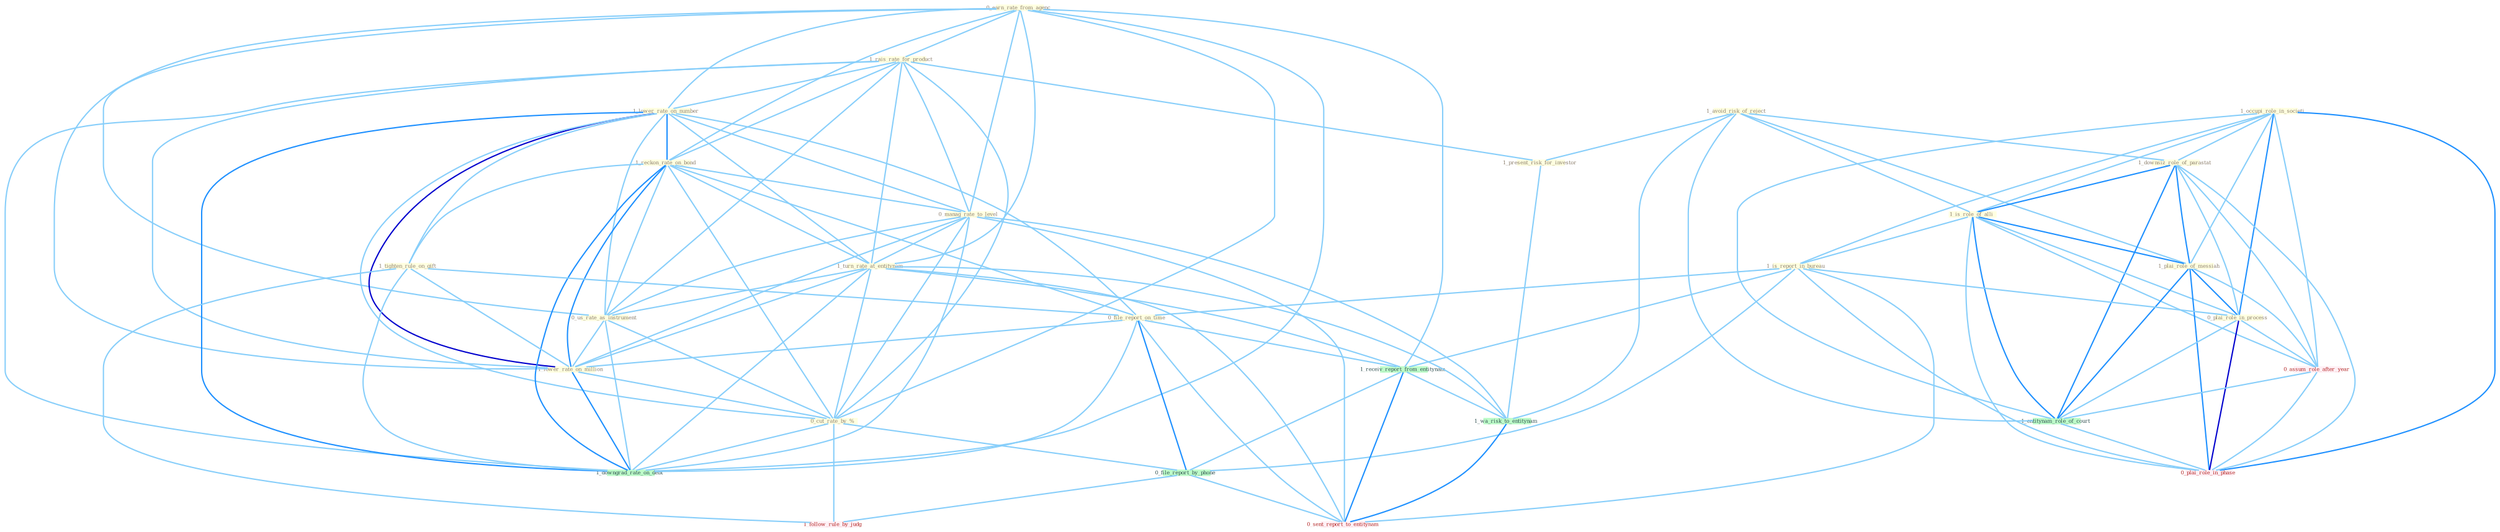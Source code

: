 Graph G{ 
    node
    [shape=polygon,style=filled,width=.5,height=.06,color="#BDFCC9",fixedsize=true,fontsize=4,
    fontcolor="#2f4f4f"];
    {node
    [color="#ffffe0", fontcolor="#8b7d6b"] "0_earn_rate_from_agenc " "1_rais_rate_for_product " "1_lower_rate_on_number " "1_avoid_risk_of_reject " "1_occupi_role_in_societi " "1_downsiz_role_of_parastat " "1_reckon_rate_on_bond " "1_is_role_of_alli " "1_tighten_rule_on_gift " "1_plai_role_of_messiah " "1_present_risk_for_investor " "0_manag_rate_to_level " "1_is_report_in_bureau " "1_turn_rate_at_entitynam " "0_file_report_on_time " "0_plai_role_in_process " "0_us_rate_as_instrument " "1_lower_rate_on_million " "0_cut_rate_by_% "}
{node [color="#fff0f5", fontcolor="#b22222"] "0_assum_role_after_year " "1_follow_rule_by_judg " "0_sent_report_to_entitynam " "0_plai_role_in_phase "}
edge [color="#B0E2FF"];

	"0_earn_rate_from_agenc " -- "1_rais_rate_for_product " [w="1", color="#87cefa" ];
	"0_earn_rate_from_agenc " -- "1_lower_rate_on_number " [w="1", color="#87cefa" ];
	"0_earn_rate_from_agenc " -- "1_reckon_rate_on_bond " [w="1", color="#87cefa" ];
	"0_earn_rate_from_agenc " -- "0_manag_rate_to_level " [w="1", color="#87cefa" ];
	"0_earn_rate_from_agenc " -- "1_turn_rate_at_entitynam " [w="1", color="#87cefa" ];
	"0_earn_rate_from_agenc " -- "0_us_rate_as_instrument " [w="1", color="#87cefa" ];
	"0_earn_rate_from_agenc " -- "1_lower_rate_on_million " [w="1", color="#87cefa" ];
	"0_earn_rate_from_agenc " -- "0_cut_rate_by_% " [w="1", color="#87cefa" ];
	"0_earn_rate_from_agenc " -- "1_receiv_report_from_entitynam " [w="1", color="#87cefa" ];
	"0_earn_rate_from_agenc " -- "1_downgrad_rate_on_debt " [w="1", color="#87cefa" ];
	"1_rais_rate_for_product " -- "1_lower_rate_on_number " [w="1", color="#87cefa" ];
	"1_rais_rate_for_product " -- "1_reckon_rate_on_bond " [w="1", color="#87cefa" ];
	"1_rais_rate_for_product " -- "1_present_risk_for_investor " [w="1", color="#87cefa" ];
	"1_rais_rate_for_product " -- "0_manag_rate_to_level " [w="1", color="#87cefa" ];
	"1_rais_rate_for_product " -- "1_turn_rate_at_entitynam " [w="1", color="#87cefa" ];
	"1_rais_rate_for_product " -- "0_us_rate_as_instrument " [w="1", color="#87cefa" ];
	"1_rais_rate_for_product " -- "1_lower_rate_on_million " [w="1", color="#87cefa" ];
	"1_rais_rate_for_product " -- "0_cut_rate_by_% " [w="1", color="#87cefa" ];
	"1_rais_rate_for_product " -- "1_downgrad_rate_on_debt " [w="1", color="#87cefa" ];
	"1_lower_rate_on_number " -- "1_reckon_rate_on_bond " [w="2", color="#1e90ff" , len=0.8];
	"1_lower_rate_on_number " -- "1_tighten_rule_on_gift " [w="1", color="#87cefa" ];
	"1_lower_rate_on_number " -- "0_manag_rate_to_level " [w="1", color="#87cefa" ];
	"1_lower_rate_on_number " -- "1_turn_rate_at_entitynam " [w="1", color="#87cefa" ];
	"1_lower_rate_on_number " -- "0_file_report_on_time " [w="1", color="#87cefa" ];
	"1_lower_rate_on_number " -- "0_us_rate_as_instrument " [w="1", color="#87cefa" ];
	"1_lower_rate_on_number " -- "1_lower_rate_on_million " [w="3", color="#0000cd" , len=0.6];
	"1_lower_rate_on_number " -- "0_cut_rate_by_% " [w="1", color="#87cefa" ];
	"1_lower_rate_on_number " -- "1_downgrad_rate_on_debt " [w="2", color="#1e90ff" , len=0.8];
	"1_avoid_risk_of_reject " -- "1_downsiz_role_of_parastat " [w="1", color="#87cefa" ];
	"1_avoid_risk_of_reject " -- "1_is_role_of_alli " [w="1", color="#87cefa" ];
	"1_avoid_risk_of_reject " -- "1_plai_role_of_messiah " [w="1", color="#87cefa" ];
	"1_avoid_risk_of_reject " -- "1_present_risk_for_investor " [w="1", color="#87cefa" ];
	"1_avoid_risk_of_reject " -- "1_entitynam_role_of_court " [w="1", color="#87cefa" ];
	"1_avoid_risk_of_reject " -- "1_wa_risk_to_entitynam " [w="1", color="#87cefa" ];
	"1_occupi_role_in_societi " -- "1_downsiz_role_of_parastat " [w="1", color="#87cefa" ];
	"1_occupi_role_in_societi " -- "1_is_role_of_alli " [w="1", color="#87cefa" ];
	"1_occupi_role_in_societi " -- "1_plai_role_of_messiah " [w="1", color="#87cefa" ];
	"1_occupi_role_in_societi " -- "1_is_report_in_bureau " [w="1", color="#87cefa" ];
	"1_occupi_role_in_societi " -- "0_plai_role_in_process " [w="2", color="#1e90ff" , len=0.8];
	"1_occupi_role_in_societi " -- "0_assum_role_after_year " [w="1", color="#87cefa" ];
	"1_occupi_role_in_societi " -- "1_entitynam_role_of_court " [w="1", color="#87cefa" ];
	"1_occupi_role_in_societi " -- "0_plai_role_in_phase " [w="2", color="#1e90ff" , len=0.8];
	"1_downsiz_role_of_parastat " -- "1_is_role_of_alli " [w="2", color="#1e90ff" , len=0.8];
	"1_downsiz_role_of_parastat " -- "1_plai_role_of_messiah " [w="2", color="#1e90ff" , len=0.8];
	"1_downsiz_role_of_parastat " -- "0_plai_role_in_process " [w="1", color="#87cefa" ];
	"1_downsiz_role_of_parastat " -- "0_assum_role_after_year " [w="1", color="#87cefa" ];
	"1_downsiz_role_of_parastat " -- "1_entitynam_role_of_court " [w="2", color="#1e90ff" , len=0.8];
	"1_downsiz_role_of_parastat " -- "0_plai_role_in_phase " [w="1", color="#87cefa" ];
	"1_reckon_rate_on_bond " -- "1_tighten_rule_on_gift " [w="1", color="#87cefa" ];
	"1_reckon_rate_on_bond " -- "0_manag_rate_to_level " [w="1", color="#87cefa" ];
	"1_reckon_rate_on_bond " -- "1_turn_rate_at_entitynam " [w="1", color="#87cefa" ];
	"1_reckon_rate_on_bond " -- "0_file_report_on_time " [w="1", color="#87cefa" ];
	"1_reckon_rate_on_bond " -- "0_us_rate_as_instrument " [w="1", color="#87cefa" ];
	"1_reckon_rate_on_bond " -- "1_lower_rate_on_million " [w="2", color="#1e90ff" , len=0.8];
	"1_reckon_rate_on_bond " -- "0_cut_rate_by_% " [w="1", color="#87cefa" ];
	"1_reckon_rate_on_bond " -- "1_downgrad_rate_on_debt " [w="2", color="#1e90ff" , len=0.8];
	"1_is_role_of_alli " -- "1_plai_role_of_messiah " [w="2", color="#1e90ff" , len=0.8];
	"1_is_role_of_alli " -- "1_is_report_in_bureau " [w="1", color="#87cefa" ];
	"1_is_role_of_alli " -- "0_plai_role_in_process " [w="1", color="#87cefa" ];
	"1_is_role_of_alli " -- "0_assum_role_after_year " [w="1", color="#87cefa" ];
	"1_is_role_of_alli " -- "1_entitynam_role_of_court " [w="2", color="#1e90ff" , len=0.8];
	"1_is_role_of_alli " -- "0_plai_role_in_phase " [w="1", color="#87cefa" ];
	"1_tighten_rule_on_gift " -- "0_file_report_on_time " [w="1", color="#87cefa" ];
	"1_tighten_rule_on_gift " -- "1_lower_rate_on_million " [w="1", color="#87cefa" ];
	"1_tighten_rule_on_gift " -- "1_downgrad_rate_on_debt " [w="1", color="#87cefa" ];
	"1_tighten_rule_on_gift " -- "1_follow_rule_by_judg " [w="1", color="#87cefa" ];
	"1_plai_role_of_messiah " -- "0_plai_role_in_process " [w="2", color="#1e90ff" , len=0.8];
	"1_plai_role_of_messiah " -- "0_assum_role_after_year " [w="1", color="#87cefa" ];
	"1_plai_role_of_messiah " -- "1_entitynam_role_of_court " [w="2", color="#1e90ff" , len=0.8];
	"1_plai_role_of_messiah " -- "0_plai_role_in_phase " [w="2", color="#1e90ff" , len=0.8];
	"1_present_risk_for_investor " -- "1_wa_risk_to_entitynam " [w="1", color="#87cefa" ];
	"0_manag_rate_to_level " -- "1_turn_rate_at_entitynam " [w="1", color="#87cefa" ];
	"0_manag_rate_to_level " -- "0_us_rate_as_instrument " [w="1", color="#87cefa" ];
	"0_manag_rate_to_level " -- "1_lower_rate_on_million " [w="1", color="#87cefa" ];
	"0_manag_rate_to_level " -- "0_cut_rate_by_% " [w="1", color="#87cefa" ];
	"0_manag_rate_to_level " -- "1_downgrad_rate_on_debt " [w="1", color="#87cefa" ];
	"0_manag_rate_to_level " -- "1_wa_risk_to_entitynam " [w="1", color="#87cefa" ];
	"0_manag_rate_to_level " -- "0_sent_report_to_entitynam " [w="1", color="#87cefa" ];
	"1_is_report_in_bureau " -- "0_file_report_on_time " [w="1", color="#87cefa" ];
	"1_is_report_in_bureau " -- "0_plai_role_in_process " [w="1", color="#87cefa" ];
	"1_is_report_in_bureau " -- "1_receiv_report_from_entitynam " [w="1", color="#87cefa" ];
	"1_is_report_in_bureau " -- "0_file_report_by_phone " [w="1", color="#87cefa" ];
	"1_is_report_in_bureau " -- "0_sent_report_to_entitynam " [w="1", color="#87cefa" ];
	"1_is_report_in_bureau " -- "0_plai_role_in_phase " [w="1", color="#87cefa" ];
	"1_turn_rate_at_entitynam " -- "0_us_rate_as_instrument " [w="1", color="#87cefa" ];
	"1_turn_rate_at_entitynam " -- "1_lower_rate_on_million " [w="1", color="#87cefa" ];
	"1_turn_rate_at_entitynam " -- "0_cut_rate_by_% " [w="1", color="#87cefa" ];
	"1_turn_rate_at_entitynam " -- "1_receiv_report_from_entitynam " [w="1", color="#87cefa" ];
	"1_turn_rate_at_entitynam " -- "1_downgrad_rate_on_debt " [w="1", color="#87cefa" ];
	"1_turn_rate_at_entitynam " -- "1_wa_risk_to_entitynam " [w="1", color="#87cefa" ];
	"1_turn_rate_at_entitynam " -- "0_sent_report_to_entitynam " [w="1", color="#87cefa" ];
	"0_file_report_on_time " -- "1_lower_rate_on_million " [w="1", color="#87cefa" ];
	"0_file_report_on_time " -- "1_receiv_report_from_entitynam " [w="1", color="#87cefa" ];
	"0_file_report_on_time " -- "0_file_report_by_phone " [w="2", color="#1e90ff" , len=0.8];
	"0_file_report_on_time " -- "1_downgrad_rate_on_debt " [w="1", color="#87cefa" ];
	"0_file_report_on_time " -- "0_sent_report_to_entitynam " [w="1", color="#87cefa" ];
	"0_plai_role_in_process " -- "0_assum_role_after_year " [w="1", color="#87cefa" ];
	"0_plai_role_in_process " -- "1_entitynam_role_of_court " [w="1", color="#87cefa" ];
	"0_plai_role_in_process " -- "0_plai_role_in_phase " [w="3", color="#0000cd" , len=0.6];
	"0_us_rate_as_instrument " -- "1_lower_rate_on_million " [w="1", color="#87cefa" ];
	"0_us_rate_as_instrument " -- "0_cut_rate_by_% " [w="1", color="#87cefa" ];
	"0_us_rate_as_instrument " -- "1_downgrad_rate_on_debt " [w="1", color="#87cefa" ];
	"1_lower_rate_on_million " -- "0_cut_rate_by_% " [w="1", color="#87cefa" ];
	"1_lower_rate_on_million " -- "1_downgrad_rate_on_debt " [w="2", color="#1e90ff" , len=0.8];
	"0_cut_rate_by_% " -- "0_file_report_by_phone " [w="1", color="#87cefa" ];
	"0_cut_rate_by_% " -- "1_downgrad_rate_on_debt " [w="1", color="#87cefa" ];
	"0_cut_rate_by_% " -- "1_follow_rule_by_judg " [w="1", color="#87cefa" ];
	"1_receiv_report_from_entitynam " -- "0_file_report_by_phone " [w="1", color="#87cefa" ];
	"1_receiv_report_from_entitynam " -- "1_wa_risk_to_entitynam " [w="1", color="#87cefa" ];
	"1_receiv_report_from_entitynam " -- "0_sent_report_to_entitynam " [w="2", color="#1e90ff" , len=0.8];
	"0_assum_role_after_year " -- "1_entitynam_role_of_court " [w="1", color="#87cefa" ];
	"0_assum_role_after_year " -- "0_plai_role_in_phase " [w="1", color="#87cefa" ];
	"1_entitynam_role_of_court " -- "0_plai_role_in_phase " [w="1", color="#87cefa" ];
	"0_file_report_by_phone " -- "1_follow_rule_by_judg " [w="1", color="#87cefa" ];
	"0_file_report_by_phone " -- "0_sent_report_to_entitynam " [w="1", color="#87cefa" ];
	"1_wa_risk_to_entitynam " -- "0_sent_report_to_entitynam " [w="2", color="#1e90ff" , len=0.8];
}